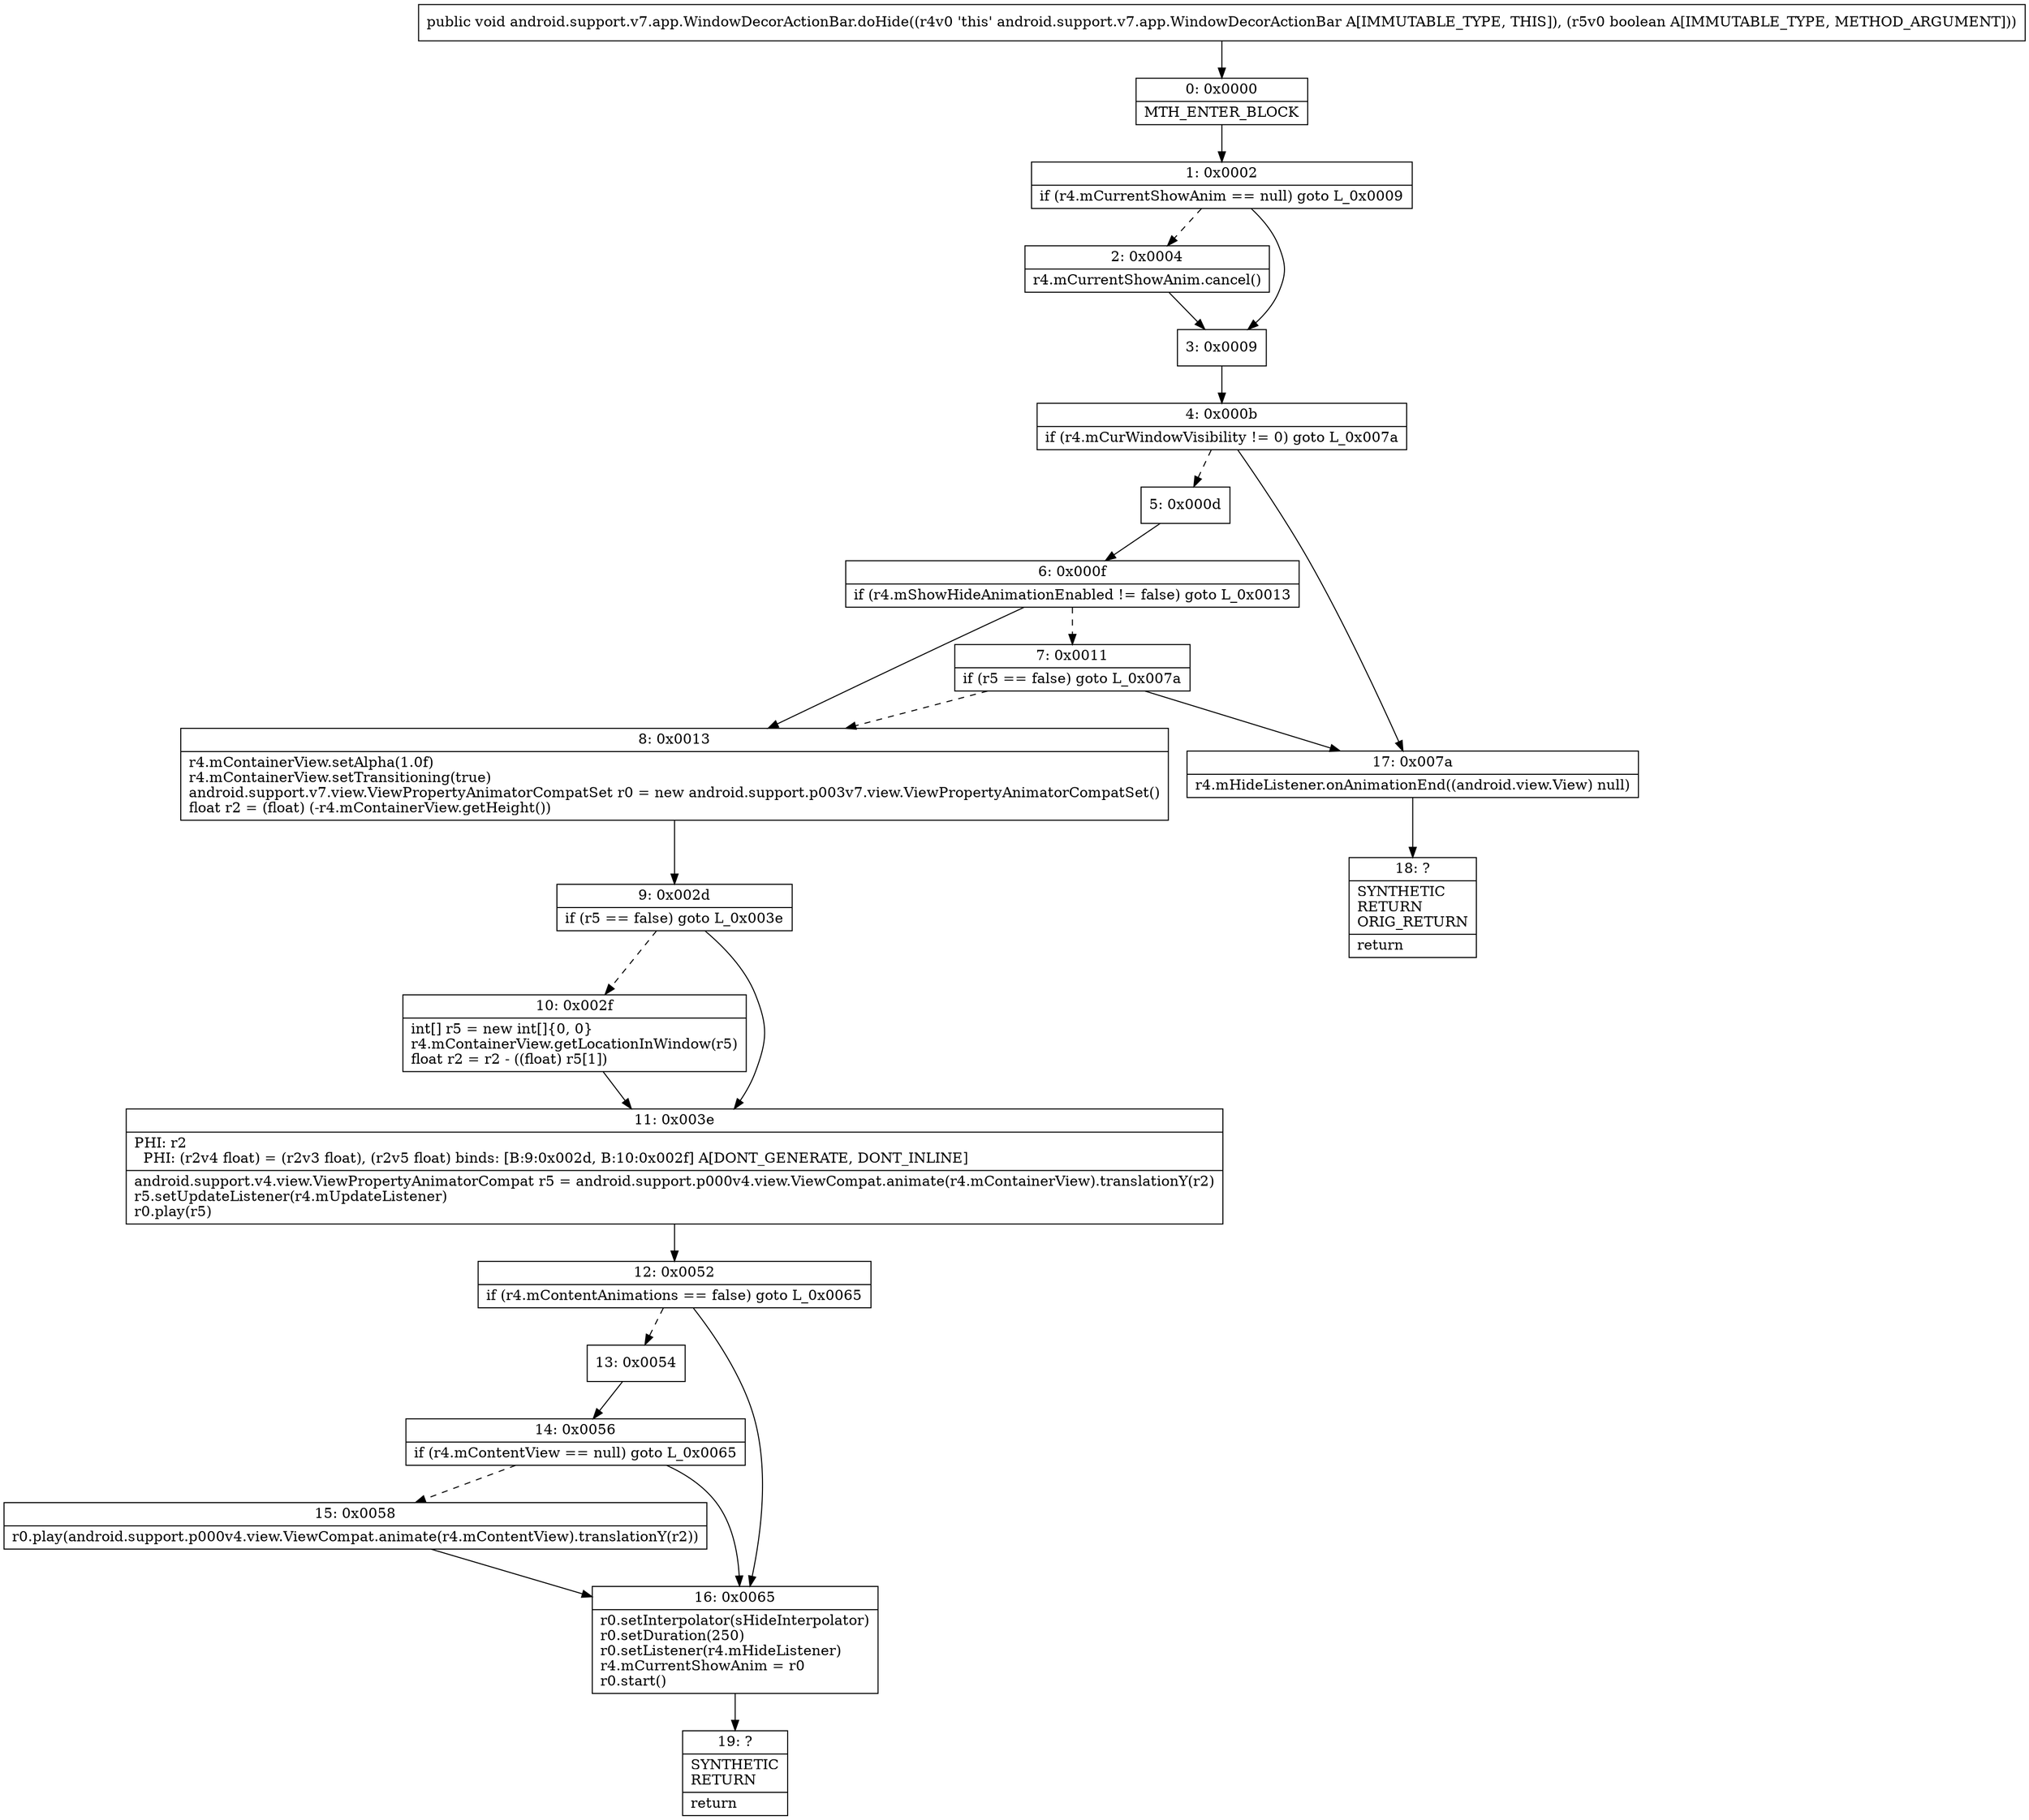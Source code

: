 digraph "CFG forandroid.support.v7.app.WindowDecorActionBar.doHide(Z)V" {
Node_0 [shape=record,label="{0\:\ 0x0000|MTH_ENTER_BLOCK\l}"];
Node_1 [shape=record,label="{1\:\ 0x0002|if (r4.mCurrentShowAnim == null) goto L_0x0009\l}"];
Node_2 [shape=record,label="{2\:\ 0x0004|r4.mCurrentShowAnim.cancel()\l}"];
Node_3 [shape=record,label="{3\:\ 0x0009}"];
Node_4 [shape=record,label="{4\:\ 0x000b|if (r4.mCurWindowVisibility != 0) goto L_0x007a\l}"];
Node_5 [shape=record,label="{5\:\ 0x000d}"];
Node_6 [shape=record,label="{6\:\ 0x000f|if (r4.mShowHideAnimationEnabled != false) goto L_0x0013\l}"];
Node_7 [shape=record,label="{7\:\ 0x0011|if (r5 == false) goto L_0x007a\l}"];
Node_8 [shape=record,label="{8\:\ 0x0013|r4.mContainerView.setAlpha(1.0f)\lr4.mContainerView.setTransitioning(true)\landroid.support.v7.view.ViewPropertyAnimatorCompatSet r0 = new android.support.p003v7.view.ViewPropertyAnimatorCompatSet()\lfloat r2 = (float) (\-r4.mContainerView.getHeight())\l}"];
Node_9 [shape=record,label="{9\:\ 0x002d|if (r5 == false) goto L_0x003e\l}"];
Node_10 [shape=record,label="{10\:\ 0x002f|int[] r5 = new int[]\{0, 0\}\lr4.mContainerView.getLocationInWindow(r5)\lfloat r2 = r2 \- ((float) r5[1])\l}"];
Node_11 [shape=record,label="{11\:\ 0x003e|PHI: r2 \l  PHI: (r2v4 float) = (r2v3 float), (r2v5 float) binds: [B:9:0x002d, B:10:0x002f] A[DONT_GENERATE, DONT_INLINE]\l|android.support.v4.view.ViewPropertyAnimatorCompat r5 = android.support.p000v4.view.ViewCompat.animate(r4.mContainerView).translationY(r2)\lr5.setUpdateListener(r4.mUpdateListener)\lr0.play(r5)\l}"];
Node_12 [shape=record,label="{12\:\ 0x0052|if (r4.mContentAnimations == false) goto L_0x0065\l}"];
Node_13 [shape=record,label="{13\:\ 0x0054}"];
Node_14 [shape=record,label="{14\:\ 0x0056|if (r4.mContentView == null) goto L_0x0065\l}"];
Node_15 [shape=record,label="{15\:\ 0x0058|r0.play(android.support.p000v4.view.ViewCompat.animate(r4.mContentView).translationY(r2))\l}"];
Node_16 [shape=record,label="{16\:\ 0x0065|r0.setInterpolator(sHideInterpolator)\lr0.setDuration(250)\lr0.setListener(r4.mHideListener)\lr4.mCurrentShowAnim = r0\lr0.start()\l}"];
Node_17 [shape=record,label="{17\:\ 0x007a|r4.mHideListener.onAnimationEnd((android.view.View) null)\l}"];
Node_18 [shape=record,label="{18\:\ ?|SYNTHETIC\lRETURN\lORIG_RETURN\l|return\l}"];
Node_19 [shape=record,label="{19\:\ ?|SYNTHETIC\lRETURN\l|return\l}"];
MethodNode[shape=record,label="{public void android.support.v7.app.WindowDecorActionBar.doHide((r4v0 'this' android.support.v7.app.WindowDecorActionBar A[IMMUTABLE_TYPE, THIS]), (r5v0 boolean A[IMMUTABLE_TYPE, METHOD_ARGUMENT])) }"];
MethodNode -> Node_0;
Node_0 -> Node_1;
Node_1 -> Node_2[style=dashed];
Node_1 -> Node_3;
Node_2 -> Node_3;
Node_3 -> Node_4;
Node_4 -> Node_5[style=dashed];
Node_4 -> Node_17;
Node_5 -> Node_6;
Node_6 -> Node_7[style=dashed];
Node_6 -> Node_8;
Node_7 -> Node_8[style=dashed];
Node_7 -> Node_17;
Node_8 -> Node_9;
Node_9 -> Node_10[style=dashed];
Node_9 -> Node_11;
Node_10 -> Node_11;
Node_11 -> Node_12;
Node_12 -> Node_13[style=dashed];
Node_12 -> Node_16;
Node_13 -> Node_14;
Node_14 -> Node_15[style=dashed];
Node_14 -> Node_16;
Node_15 -> Node_16;
Node_16 -> Node_19;
Node_17 -> Node_18;
}

